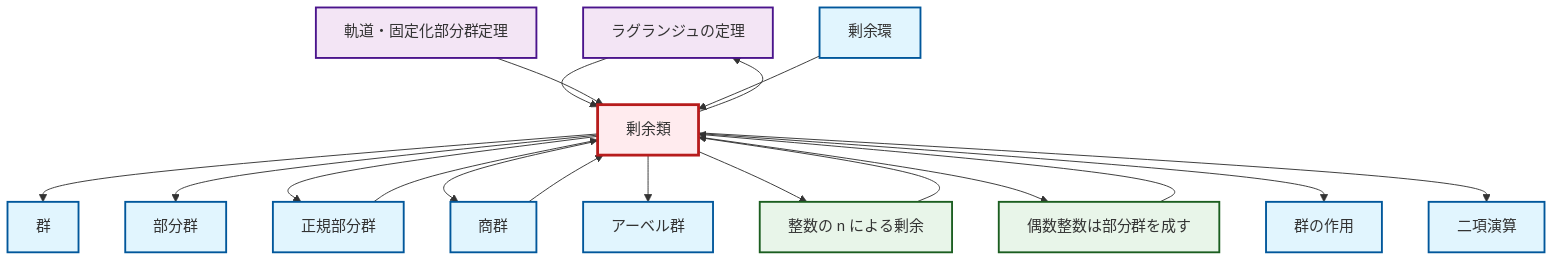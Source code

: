 graph TD
    classDef definition fill:#e1f5fe,stroke:#01579b,stroke-width:2px
    classDef theorem fill:#f3e5f5,stroke:#4a148c,stroke-width:2px
    classDef axiom fill:#fff3e0,stroke:#e65100,stroke-width:2px
    classDef example fill:#e8f5e9,stroke:#1b5e20,stroke-width:2px
    classDef current fill:#ffebee,stroke:#b71c1c,stroke-width:3px
    thm-lagrange["ラグランジュの定理"]:::theorem
    thm-orbit-stabilizer["軌道・固定化部分群定理"]:::theorem
    def-group["群"]:::definition
    def-normal-subgroup["正規部分群"]:::definition
    def-coset["剰余類"]:::definition
    def-quotient-ring["剰余環"]:::definition
    def-group-action["群の作用"]:::definition
    def-binary-operation["二項演算"]:::definition
    def-quotient-group["商群"]:::definition
    ex-even-integers-subgroup["偶数整数は部分群を成す"]:::example
    ex-quotient-integers-mod-n["整数の n による剰余"]:::example
    def-subgroup["部分群"]:::definition
    def-abelian-group["アーベル群"]:::definition
    def-coset --> def-group
    def-normal-subgroup --> def-coset
    def-coset --> thm-lagrange
    ex-even-integers-subgroup --> def-coset
    thm-lagrange --> def-coset
    def-quotient-group --> def-coset
    def-coset --> def-subgroup
    def-coset --> def-normal-subgroup
    def-coset --> def-quotient-group
    def-coset --> def-abelian-group
    def-coset --> ex-quotient-integers-mod-n
    thm-orbit-stabilizer --> def-coset
    def-coset --> ex-even-integers-subgroup
    ex-quotient-integers-mod-n --> def-coset
    def-coset --> def-group-action
    def-coset --> def-binary-operation
    def-quotient-ring --> def-coset
    class def-coset current